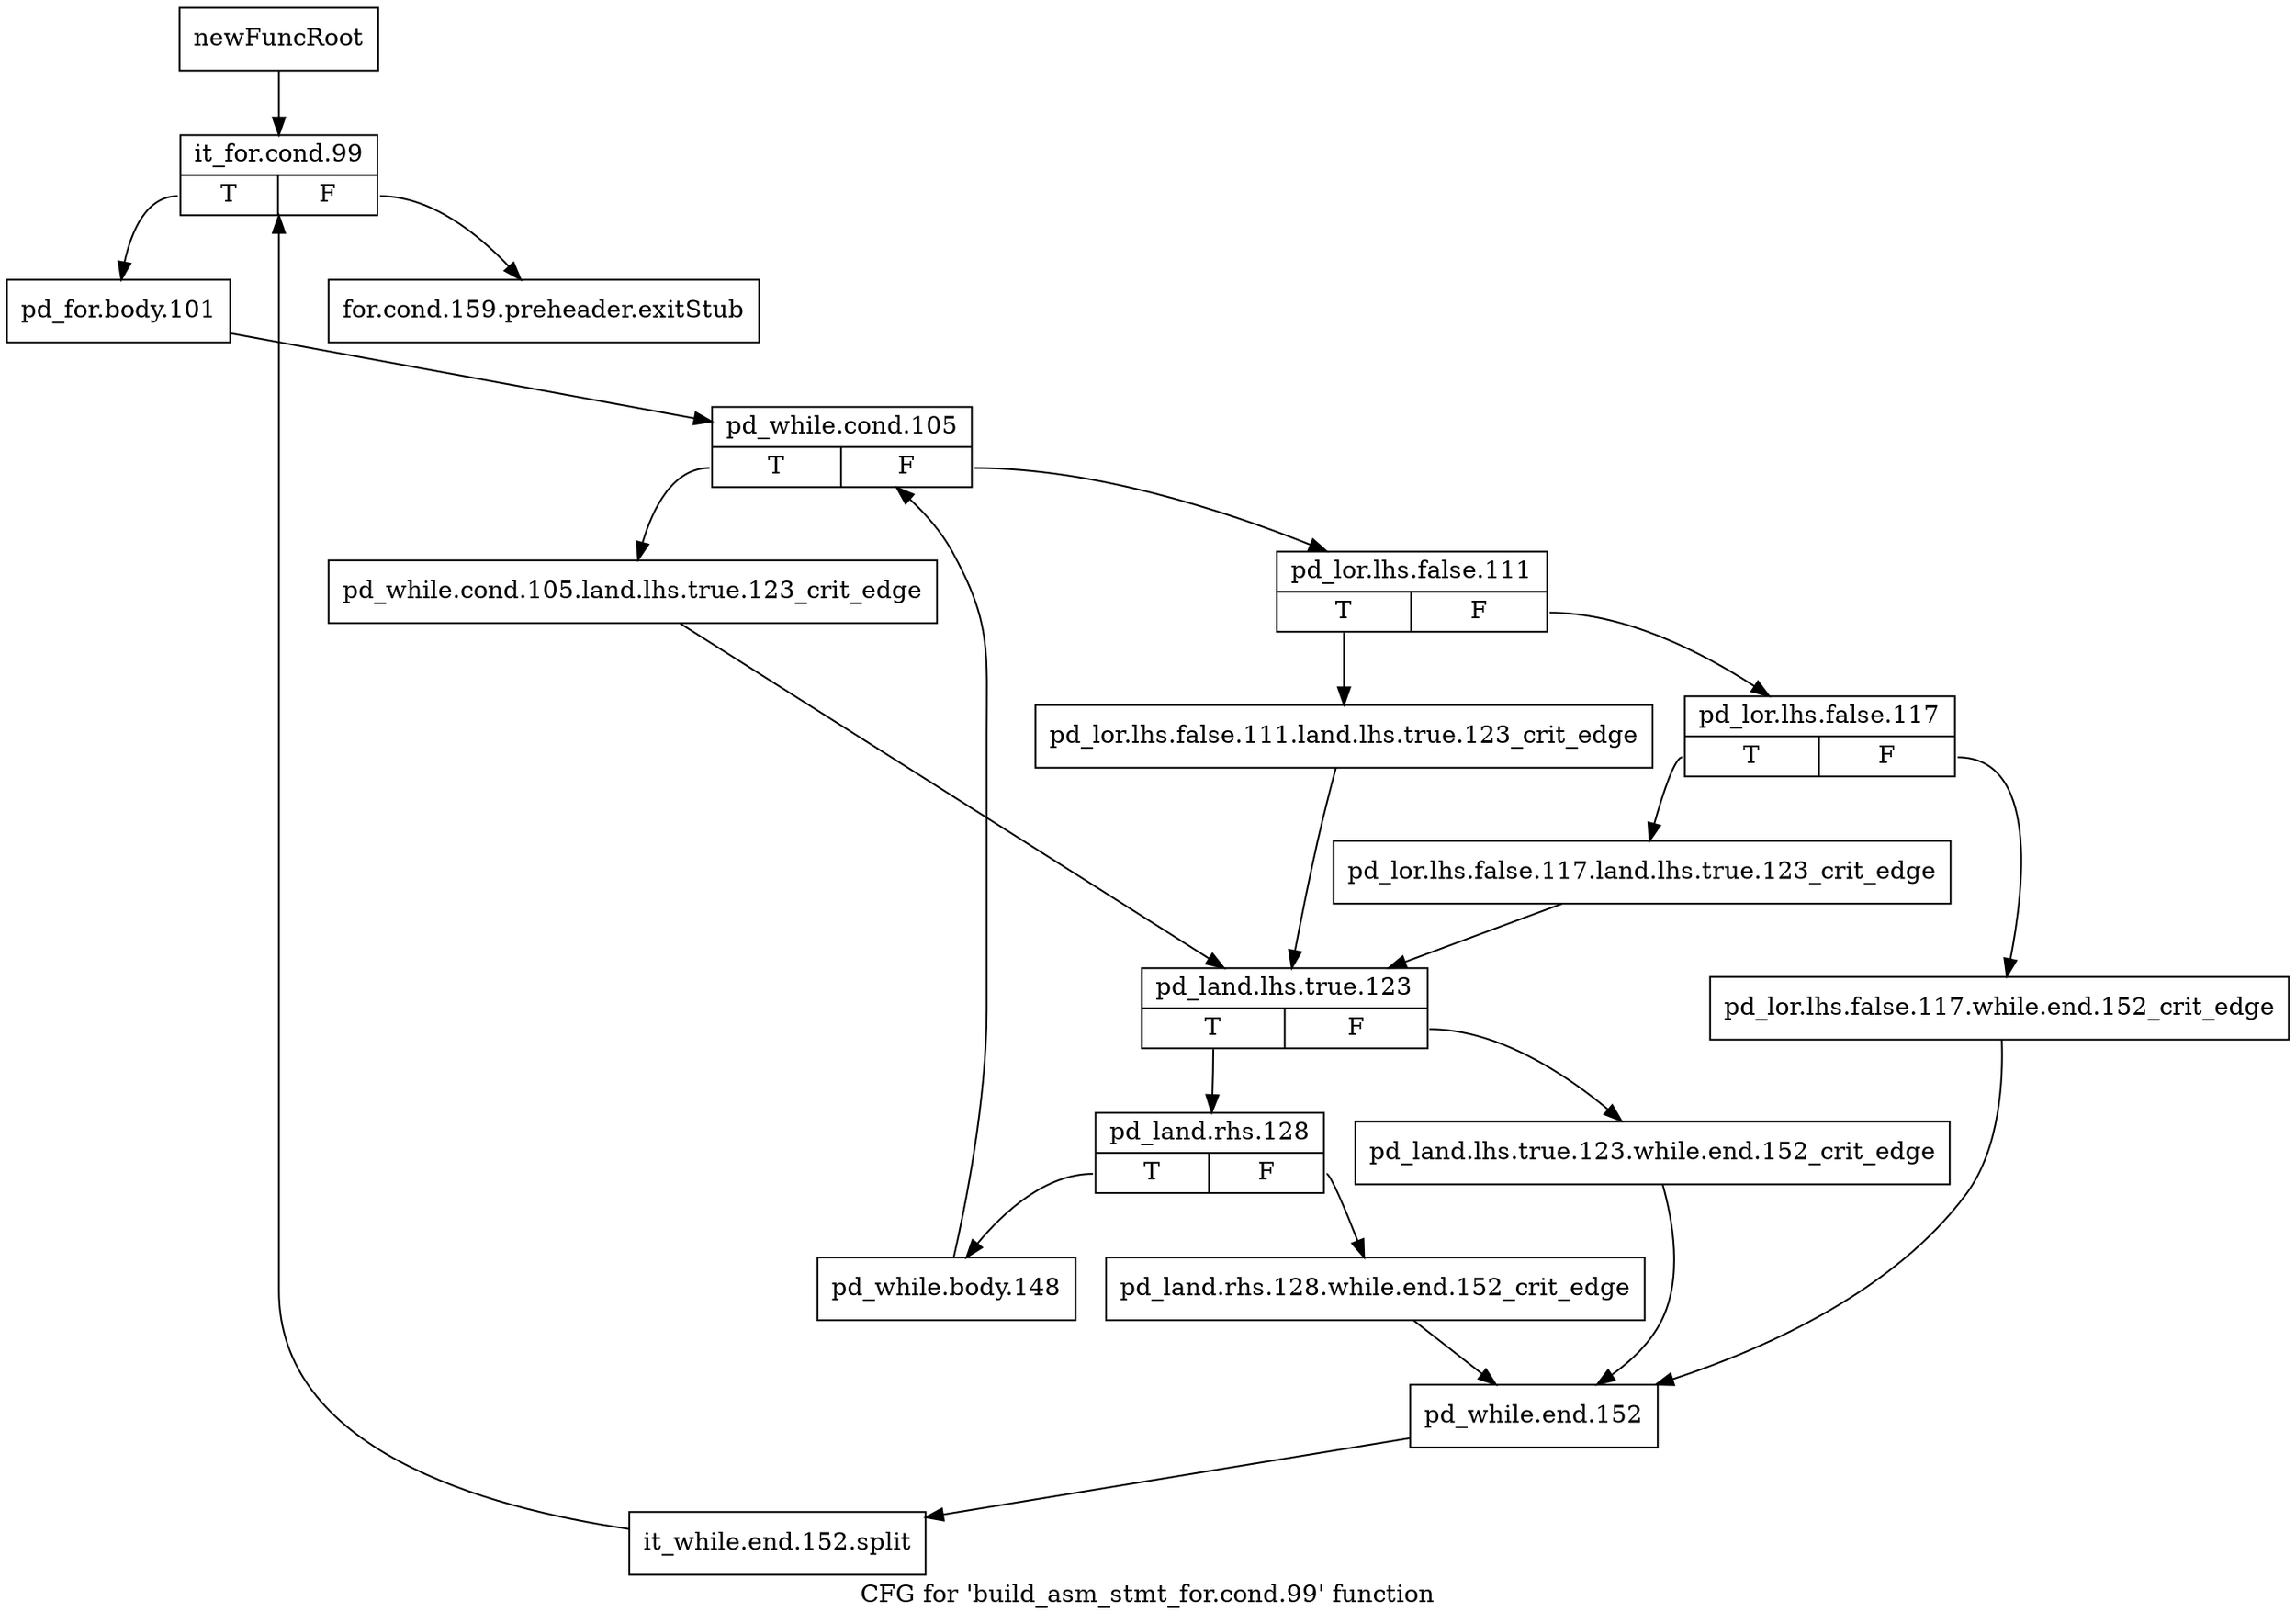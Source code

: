 digraph "CFG for 'build_asm_stmt_for.cond.99' function" {
	label="CFG for 'build_asm_stmt_for.cond.99' function";

	Node0xa0a2970 [shape=record,label="{newFuncRoot}"];
	Node0xa0a2970 -> Node0xa0a2a10;
	Node0xa0a29c0 [shape=record,label="{for.cond.159.preheader.exitStub}"];
	Node0xa0a2a10 [shape=record,label="{it_for.cond.99|{<s0>T|<s1>F}}"];
	Node0xa0a2a10:s0 -> Node0xa0a2a60;
	Node0xa0a2a10:s1 -> Node0xa0a29c0;
	Node0xa0a2a60 [shape=record,label="{pd_for.body.101}"];
	Node0xa0a2a60 -> Node0xa0a2ab0;
	Node0xa0a2ab0 [shape=record,label="{pd_while.cond.105|{<s0>T|<s1>F}}"];
	Node0xa0a2ab0:s0 -> Node0xa0a2c90;
	Node0xa0a2ab0:s1 -> Node0xa0a2b00;
	Node0xa0a2b00 [shape=record,label="{pd_lor.lhs.false.111|{<s0>T|<s1>F}}"];
	Node0xa0a2b00:s0 -> Node0xa0a2c40;
	Node0xa0a2b00:s1 -> Node0xa0a2b50;
	Node0xa0a2b50 [shape=record,label="{pd_lor.lhs.false.117|{<s0>T|<s1>F}}"];
	Node0xa0a2b50:s0 -> Node0xa0a2bf0;
	Node0xa0a2b50:s1 -> Node0xa0a2ba0;
	Node0xa0a2ba0 [shape=record,label="{pd_lor.lhs.false.117.while.end.152_crit_edge}"];
	Node0xa0a2ba0 -> Node0xa0a2e20;
	Node0xa0a2bf0 [shape=record,label="{pd_lor.lhs.false.117.land.lhs.true.123_crit_edge}"];
	Node0xa0a2bf0 -> Node0xa0a2ce0;
	Node0xa0a2c40 [shape=record,label="{pd_lor.lhs.false.111.land.lhs.true.123_crit_edge}"];
	Node0xa0a2c40 -> Node0xa0a2ce0;
	Node0xa0a2c90 [shape=record,label="{pd_while.cond.105.land.lhs.true.123_crit_edge}"];
	Node0xa0a2c90 -> Node0xa0a2ce0;
	Node0xa0a2ce0 [shape=record,label="{pd_land.lhs.true.123|{<s0>T|<s1>F}}"];
	Node0xa0a2ce0:s0 -> Node0xa0a2d80;
	Node0xa0a2ce0:s1 -> Node0xa0a2d30;
	Node0xa0a2d30 [shape=record,label="{pd_land.lhs.true.123.while.end.152_crit_edge}"];
	Node0xa0a2d30 -> Node0xa0a2e20;
	Node0xa0a2d80 [shape=record,label="{pd_land.rhs.128|{<s0>T|<s1>F}}"];
	Node0xa0a2d80:s0 -> Node0xa0a2e70;
	Node0xa0a2d80:s1 -> Node0xa0a2dd0;
	Node0xa0a2dd0 [shape=record,label="{pd_land.rhs.128.while.end.152_crit_edge}"];
	Node0xa0a2dd0 -> Node0xa0a2e20;
	Node0xa0a2e20 [shape=record,label="{pd_while.end.152}"];
	Node0xa0a2e20 -> Node0xf0d26d0;
	Node0xf0d26d0 [shape=record,label="{it_while.end.152.split}"];
	Node0xf0d26d0 -> Node0xa0a2a10;
	Node0xa0a2e70 [shape=record,label="{pd_while.body.148}"];
	Node0xa0a2e70 -> Node0xa0a2ab0;
}
